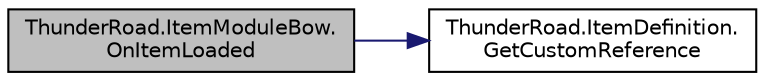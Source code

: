 digraph "ThunderRoad.ItemModuleBow.OnItemLoaded"
{
 // LATEX_PDF_SIZE
  edge [fontname="Helvetica",fontsize="10",labelfontname="Helvetica",labelfontsize="10"];
  node [fontname="Helvetica",fontsize="10",shape=record];
  rankdir="LR";
  Node1 [label="ThunderRoad.ItemModuleBow.\lOnItemLoaded",height=0.2,width=0.4,color="black", fillcolor="grey75", style="filled", fontcolor="black",tooltip="Called when [item loaded]."];
  Node1 -> Node2 [color="midnightblue",fontsize="10",style="solid",fontname="Helvetica"];
  Node2 [label="ThunderRoad.ItemDefinition.\lGetCustomReference",height=0.2,width=0.4,color="black", fillcolor="white", style="filled",URL="$class_thunder_road_1_1_item_definition.html#a9aaeaf39d04020ff368fc99d7605fc3f",tooltip="Gets the custom reference."];
}
